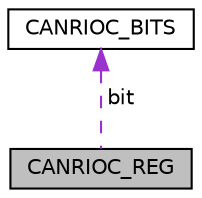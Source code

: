 digraph "CANRIOC_REG"
{
  edge [fontname="Helvetica",fontsize="10",labelfontname="Helvetica",labelfontsize="10"];
  node [fontname="Helvetica",fontsize="10",shape=record];
  Node1 [label="CANRIOC_REG",height=0.2,width=0.4,color="black", fillcolor="grey75", style="filled", fontcolor="black"];
  Node2 -> Node1 [dir="back",color="darkorchid3",fontsize="10",style="dashed",label=" bit" ,fontname="Helvetica"];
  Node2 [label="CANRIOC_BITS",height=0.2,width=0.4,color="black", fillcolor="white", style="filled",URL="$struct_c_a_n_r_i_o_c___b_i_t_s.html"];
}
